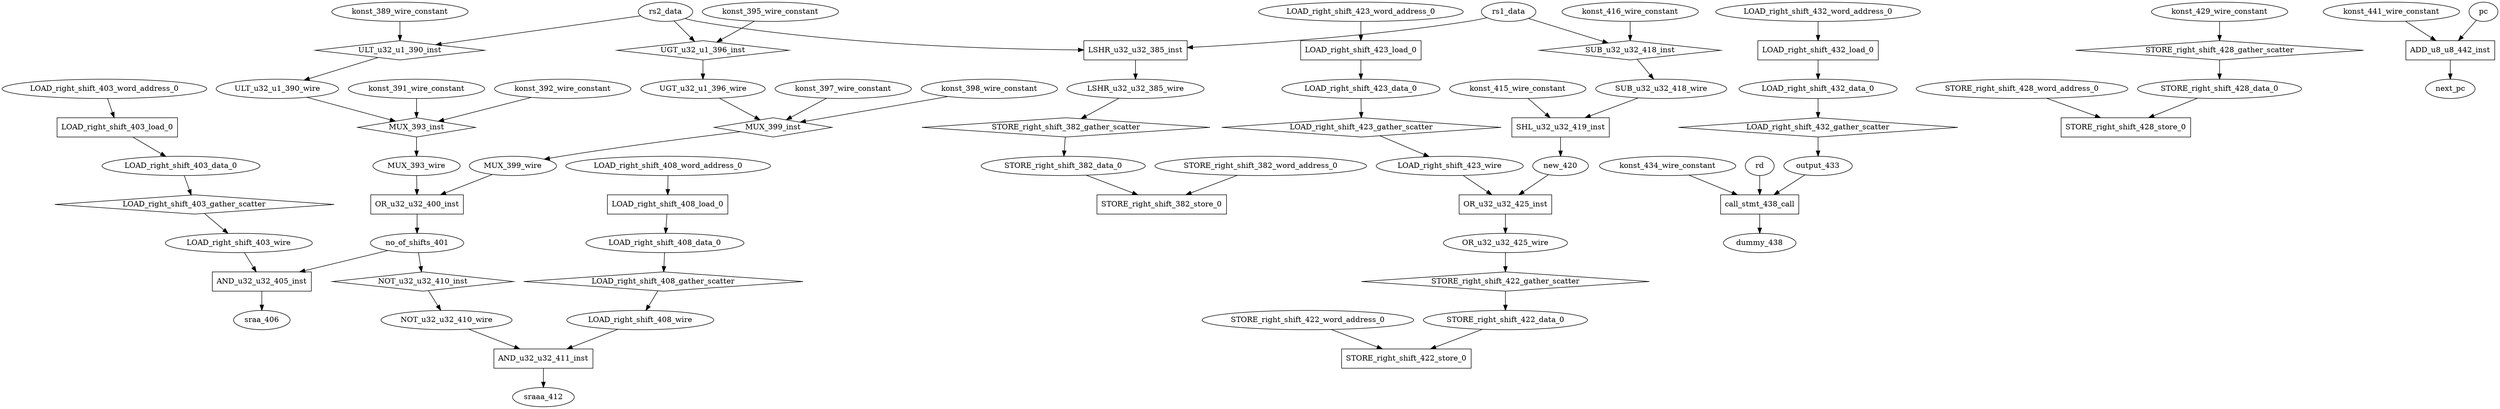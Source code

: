 digraph data_path {
  LOAD_right_shift_403_data_0 [shape=ellipse];
  LOAD_right_shift_403_wire [shape=ellipse];
  LOAD_right_shift_403_word_address_0 [shape=ellipse];
  LOAD_right_shift_408_data_0 [shape=ellipse];
  LOAD_right_shift_408_wire [shape=ellipse];
  LOAD_right_shift_408_word_address_0 [shape=ellipse];
  LOAD_right_shift_423_data_0 [shape=ellipse];
  LOAD_right_shift_423_wire [shape=ellipse];
  LOAD_right_shift_423_word_address_0 [shape=ellipse];
  LOAD_right_shift_432_data_0 [shape=ellipse];
  LOAD_right_shift_432_word_address_0 [shape=ellipse];
  LSHR_u32_u32_385_wire [shape=ellipse];
  MUX_393_wire [shape=ellipse];
  MUX_399_wire [shape=ellipse];
  NOT_u32_u32_410_wire [shape=ellipse];
  OR_u32_u32_425_wire [shape=ellipse];
  STORE_right_shift_382_data_0 [shape=ellipse];
  STORE_right_shift_382_word_address_0 [shape=ellipse];
  STORE_right_shift_422_data_0 [shape=ellipse];
  STORE_right_shift_422_word_address_0 [shape=ellipse];
  STORE_right_shift_428_data_0 [shape=ellipse];
  STORE_right_shift_428_word_address_0 [shape=ellipse];
  SUB_u32_u32_418_wire [shape=ellipse];
  UGT_u32_u1_396_wire [shape=ellipse];
  ULT_u32_u1_390_wire [shape=ellipse];
  dummy_438 [shape=ellipse];
  konst_389_wire_constant [shape=ellipse];
  konst_391_wire_constant [shape=ellipse];
  konst_392_wire_constant [shape=ellipse];
  konst_395_wire_constant [shape=ellipse];
  konst_397_wire_constant [shape=ellipse];
  konst_398_wire_constant [shape=ellipse];
  konst_415_wire_constant [shape=ellipse];
  konst_416_wire_constant [shape=ellipse];
  konst_429_wire_constant [shape=ellipse];
  konst_434_wire_constant [shape=ellipse];
  konst_441_wire_constant [shape=ellipse];
  new_420 [shape=ellipse];
  no_of_shifts_401 [shape=ellipse];
  output_433 [shape=ellipse];
  sraa_406 [shape=ellipse];
  sraaa_412 [shape=ellipse];
  ADD_u8_u8_442_inst [shape=rectangle];
pc  -> ADD_u8_u8_442_inst;
konst_441_wire_constant  -> ADD_u8_u8_442_inst;
ADD_u8_u8_442_inst -> next_pc;
  AND_u32_u32_405_inst [shape=rectangle];
LOAD_right_shift_403_wire  -> AND_u32_u32_405_inst;
no_of_shifts_401  -> AND_u32_u32_405_inst;
AND_u32_u32_405_inst -> sraa_406;
  AND_u32_u32_411_inst [shape=rectangle];
LOAD_right_shift_408_wire  -> AND_u32_u32_411_inst;
NOT_u32_u32_410_wire  -> AND_u32_u32_411_inst;
AND_u32_u32_411_inst -> sraaa_412;
  LOAD_right_shift_403_gather_scatter [shape=diamond];
LOAD_right_shift_403_data_0  -> LOAD_right_shift_403_gather_scatter;
LOAD_right_shift_403_gather_scatter -> LOAD_right_shift_403_wire;
  LOAD_right_shift_403_load_0 [shape=rectangle];
LOAD_right_shift_403_word_address_0  -> LOAD_right_shift_403_load_0;
LOAD_right_shift_403_load_0 -> LOAD_right_shift_403_data_0;
  LOAD_right_shift_408_gather_scatter [shape=diamond];
LOAD_right_shift_408_data_0  -> LOAD_right_shift_408_gather_scatter;
LOAD_right_shift_408_gather_scatter -> LOAD_right_shift_408_wire;
  LOAD_right_shift_408_load_0 [shape=rectangle];
LOAD_right_shift_408_word_address_0  -> LOAD_right_shift_408_load_0;
LOAD_right_shift_408_load_0 -> LOAD_right_shift_408_data_0;
  LOAD_right_shift_423_gather_scatter [shape=diamond];
LOAD_right_shift_423_data_0  -> LOAD_right_shift_423_gather_scatter;
LOAD_right_shift_423_gather_scatter -> LOAD_right_shift_423_wire;
  LOAD_right_shift_423_load_0 [shape=rectangle];
LOAD_right_shift_423_word_address_0  -> LOAD_right_shift_423_load_0;
LOAD_right_shift_423_load_0 -> LOAD_right_shift_423_data_0;
  LOAD_right_shift_432_gather_scatter [shape=diamond];
LOAD_right_shift_432_data_0  -> LOAD_right_shift_432_gather_scatter;
LOAD_right_shift_432_gather_scatter -> output_433;
  LOAD_right_shift_432_load_0 [shape=rectangle];
LOAD_right_shift_432_word_address_0  -> LOAD_right_shift_432_load_0;
LOAD_right_shift_432_load_0 -> LOAD_right_shift_432_data_0;
  LSHR_u32_u32_385_inst [shape=rectangle];
rs1_data  -> LSHR_u32_u32_385_inst;
rs2_data  -> LSHR_u32_u32_385_inst;
LSHR_u32_u32_385_inst -> LSHR_u32_u32_385_wire;
  MUX_393_inst [shape=diamond];
ULT_u32_u1_390_wire  -> MUX_393_inst;
konst_391_wire_constant  -> MUX_393_inst;
konst_392_wire_constant  -> MUX_393_inst;
MUX_393_inst -> MUX_393_wire;
  MUX_399_inst [shape=diamond];
UGT_u32_u1_396_wire  -> MUX_399_inst;
konst_397_wire_constant  -> MUX_399_inst;
konst_398_wire_constant  -> MUX_399_inst;
MUX_399_inst -> MUX_399_wire;
  NOT_u32_u32_410_inst [shape=diamond];
no_of_shifts_401  -> NOT_u32_u32_410_inst;
NOT_u32_u32_410_inst -> NOT_u32_u32_410_wire;
  OR_u32_u32_400_inst [shape=rectangle];
MUX_393_wire  -> OR_u32_u32_400_inst;
MUX_399_wire  -> OR_u32_u32_400_inst;
OR_u32_u32_400_inst -> no_of_shifts_401;
  OR_u32_u32_425_inst [shape=rectangle];
LOAD_right_shift_423_wire  -> OR_u32_u32_425_inst;
new_420  -> OR_u32_u32_425_inst;
OR_u32_u32_425_inst -> OR_u32_u32_425_wire;
  SHL_u32_u32_419_inst [shape=rectangle];
konst_415_wire_constant  -> SHL_u32_u32_419_inst;
SUB_u32_u32_418_wire  -> SHL_u32_u32_419_inst;
SHL_u32_u32_419_inst -> new_420;
  STORE_right_shift_382_gather_scatter [shape=diamond];
LSHR_u32_u32_385_wire  -> STORE_right_shift_382_gather_scatter;
STORE_right_shift_382_gather_scatter -> STORE_right_shift_382_data_0;
  STORE_right_shift_382_store_0 [shape=rectangle];
STORE_right_shift_382_word_address_0  -> STORE_right_shift_382_store_0;
STORE_right_shift_382_data_0  -> STORE_right_shift_382_store_0;
  STORE_right_shift_422_gather_scatter [shape=diamond];
OR_u32_u32_425_wire  -> STORE_right_shift_422_gather_scatter;
STORE_right_shift_422_gather_scatter -> STORE_right_shift_422_data_0;
  STORE_right_shift_422_store_0 [shape=rectangle];
STORE_right_shift_422_word_address_0  -> STORE_right_shift_422_store_0;
STORE_right_shift_422_data_0  -> STORE_right_shift_422_store_0;
  STORE_right_shift_428_gather_scatter [shape=diamond];
konst_429_wire_constant  -> STORE_right_shift_428_gather_scatter;
STORE_right_shift_428_gather_scatter -> STORE_right_shift_428_data_0;
  STORE_right_shift_428_store_0 [shape=rectangle];
STORE_right_shift_428_word_address_0  -> STORE_right_shift_428_store_0;
STORE_right_shift_428_data_0  -> STORE_right_shift_428_store_0;
  SUB_u32_u32_418_inst [shape=diamond];
konst_416_wire_constant  -> SUB_u32_u32_418_inst;
rs1_data  -> SUB_u32_u32_418_inst;
SUB_u32_u32_418_inst -> SUB_u32_u32_418_wire;
  UGT_u32_u1_396_inst [shape=diamond];
rs2_data  -> UGT_u32_u1_396_inst;
konst_395_wire_constant  -> UGT_u32_u1_396_inst;
UGT_u32_u1_396_inst -> UGT_u32_u1_396_wire;
  ULT_u32_u1_390_inst [shape=diamond];
rs2_data  -> ULT_u32_u1_390_inst;
konst_389_wire_constant  -> ULT_u32_u1_390_inst;
ULT_u32_u1_390_inst -> ULT_u32_u1_390_wire;
  call_stmt_438_call [shape=rectangle];
konst_434_wire_constant  -> call_stmt_438_call;
rd  -> call_stmt_438_call;
output_433  -> call_stmt_438_call;
call_stmt_438_call -> dummy_438;
}
